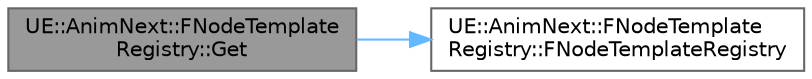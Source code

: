 digraph "UE::AnimNext::FNodeTemplateRegistry::Get"
{
 // INTERACTIVE_SVG=YES
 // LATEX_PDF_SIZE
  bgcolor="transparent";
  edge [fontname=Helvetica,fontsize=10,labelfontname=Helvetica,labelfontsize=10];
  node [fontname=Helvetica,fontsize=10,shape=box,height=0.2,width=0.4];
  rankdir="LR";
  Node1 [id="Node000001",label="UE::AnimNext::FNodeTemplate\lRegistry::Get",height=0.2,width=0.4,color="gray40", fillcolor="grey60", style="filled", fontcolor="black",tooltip=" "];
  Node1 -> Node2 [id="edge1_Node000001_Node000002",color="steelblue1",style="solid",tooltip=" "];
  Node2 [id="Node000002",label="UE::AnimNext::FNodeTemplate\lRegistry::FNodeTemplateRegistry",height=0.2,width=0.4,color="grey40", fillcolor="white", style="filled",URL="$d4/d74/structUE_1_1AnimNext_1_1FNodeTemplateRegistry.html#a9932eb8066e595a14cc3d6bb74ede4b2",tooltip=" "];
}
